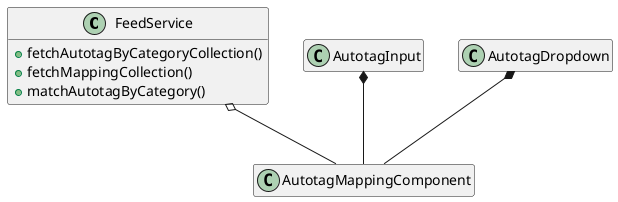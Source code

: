 @startuml

class FeedService {
    +fetchAutotagByCategoryCollection()
    +fetchMappingCollection()
    +matchAutotagByCategory()
}


FeedService o-- AutotagMappingComponent
AutotagInput *-- AutotagMappingComponent
AutotagDropdown *-- AutotagMappingComponent


hide empty members
@enduml
